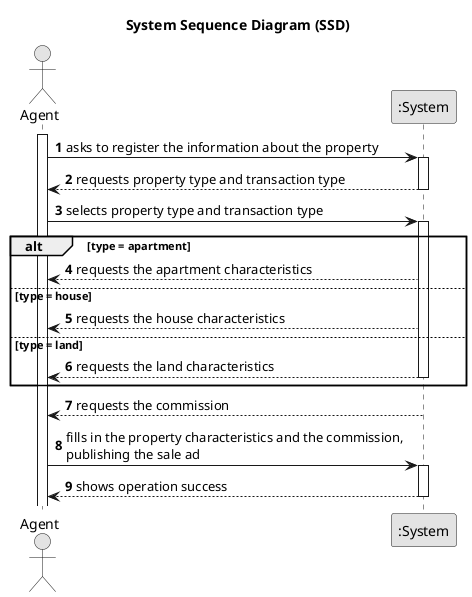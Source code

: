 @startuml
skinparam monochrome true
skinparam packageStyle rectangle
skinparam shadowing false

title System Sequence Diagram (SSD)

autonumber

actor "Agent" as Employee
participant ":System" as System

activate Employee

    Employee -> System : asks to register the information about the property
    activate System


    System --> Employee : requests property type and transaction type
        deactivate System

        Employee -> System : selects property type and transaction type
        activate System

        alt type = apartment

            System --> Employee : requests the apartment characteristics

        else type = house

            System --> Employee : requests the house characteristics

        else type = land

            System --> Employee : requests the land characteristics
            deactivate System

        end alt

        System --> Employee : requests the commission

        Employee -> System : fills in the property characteristics and the commission, \npublishing the sale ad
        activate System

        System --> Employee : shows operation success
        deactivate System



@enduml